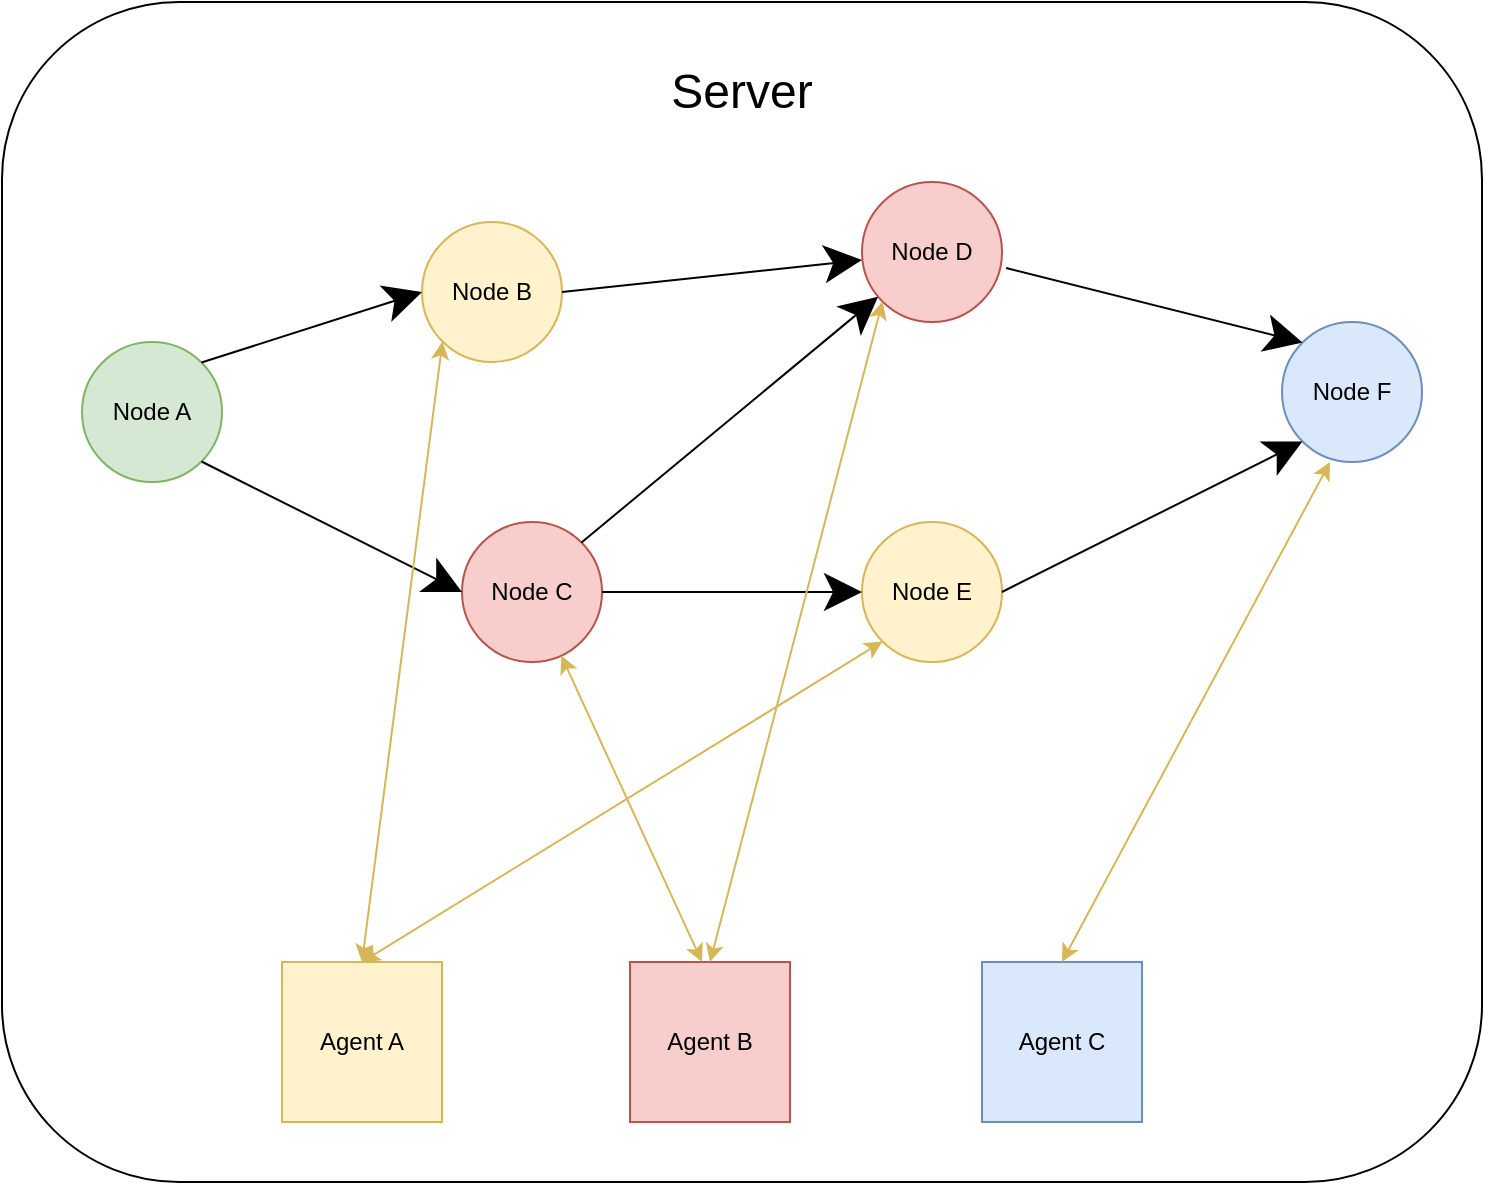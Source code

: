 <mxfile version="24.8.2">
  <diagram name="ページ1" id="fggOw00aKEGHQSjqH7mn">
    <mxGraphModel dx="929" dy="550" grid="1" gridSize="10" guides="1" tooltips="1" connect="1" arrows="1" fold="1" page="1" pageScale="1" pageWidth="827" pageHeight="1169" math="0" shadow="0">
      <root>
        <mxCell id="0" />
        <mxCell id="1" parent="0" />
        <mxCell id="pP3HvTK47zw7e1M1eDcl-1" value="Node A" style="ellipse;whiteSpace=wrap;html=1;fillColor=#d5e8d4;strokeColor=#82b366;" parent="1" vertex="1">
          <mxGeometry x="60" y="210" width="70" height="70" as="geometry" />
        </mxCell>
        <mxCell id="pP3HvTK47zw7e1M1eDcl-3" value="Node B" style="ellipse;whiteSpace=wrap;html=1;fillColor=#fff2cc;strokeColor=#d6b656;" parent="1" vertex="1">
          <mxGeometry x="230" y="150" width="70" height="70" as="geometry" />
        </mxCell>
        <mxCell id="pP3HvTK47zw7e1M1eDcl-4" value="Node C" style="ellipse;whiteSpace=wrap;html=1;fillColor=#f8cecc;strokeColor=#b85450;" parent="1" vertex="1">
          <mxGeometry x="250" y="300" width="70" height="70" as="geometry" />
        </mxCell>
        <mxCell id="pP3HvTK47zw7e1M1eDcl-5" value="Node D" style="ellipse;whiteSpace=wrap;html=1;fillColor=#f8cecc;strokeColor=#b85450;" parent="1" vertex="1">
          <mxGeometry x="450" y="130" width="70" height="70" as="geometry" />
        </mxCell>
        <mxCell id="pP3HvTK47zw7e1M1eDcl-6" value="Node E" style="ellipse;whiteSpace=wrap;html=1;fillColor=#fff2cc;strokeColor=#d6b656;" parent="1" vertex="1">
          <mxGeometry x="450" y="300" width="70" height="70" as="geometry" />
        </mxCell>
        <mxCell id="pP3HvTK47zw7e1M1eDcl-7" value="Node F" style="ellipse;whiteSpace=wrap;html=1;fillColor=#dae8fc;strokeColor=#6c8ebf;" parent="1" vertex="1">
          <mxGeometry x="660" y="200" width="70" height="70" as="geometry" />
        </mxCell>
        <mxCell id="pP3HvTK47zw7e1M1eDcl-8" value="" style="endArrow=classic;html=1;rounded=0;exitX=1;exitY=0;exitDx=0;exitDy=0;jumpSize=6;endSize=16;" parent="1" edge="1">
          <mxGeometry width="50" height="50" relative="1" as="geometry">
            <mxPoint x="119.749" y="220.251" as="sourcePoint" />
            <mxPoint x="230" y="185" as="targetPoint" />
          </mxGeometry>
        </mxCell>
        <mxCell id="pP3HvTK47zw7e1M1eDcl-9" value="" style="endArrow=classic;html=1;rounded=0;entryX=0;entryY=0.5;entryDx=0;entryDy=0;exitX=1;exitY=1;exitDx=0;exitDy=0;endSize=16;" parent="1" target="pP3HvTK47zw7e1M1eDcl-4" edge="1">
          <mxGeometry width="50" height="50" relative="1" as="geometry">
            <mxPoint x="119.749" y="269.749" as="sourcePoint" />
            <mxPoint x="500" y="370" as="targetPoint" />
          </mxGeometry>
        </mxCell>
        <mxCell id="pP3HvTK47zw7e1M1eDcl-10" value="" style="endArrow=classic;html=1;rounded=0;exitX=1;exitY=0.5;exitDx=0;exitDy=0;endSize=16;" parent="1" source="pP3HvTK47zw7e1M1eDcl-3" edge="1">
          <mxGeometry width="50" height="50" relative="1" as="geometry">
            <mxPoint x="330" y="220" as="sourcePoint" />
            <mxPoint x="450" y="169" as="targetPoint" />
          </mxGeometry>
        </mxCell>
        <mxCell id="pP3HvTK47zw7e1M1eDcl-11" value="" style="endArrow=classic;html=1;rounded=0;exitX=1;exitY=0.5;exitDx=0;exitDy=0;entryX=0;entryY=1;entryDx=0;entryDy=0;endSize=16;" parent="1" source="pP3HvTK47zw7e1M1eDcl-6" target="pP3HvTK47zw7e1M1eDcl-7" edge="1">
          <mxGeometry width="50" height="50" relative="1" as="geometry">
            <mxPoint x="570" y="400" as="sourcePoint" />
            <mxPoint x="620" y="350" as="targetPoint" />
          </mxGeometry>
        </mxCell>
        <mxCell id="pP3HvTK47zw7e1M1eDcl-12" value="" style="endArrow=classic;html=1;rounded=0;exitX=1.029;exitY=0.614;exitDx=0;exitDy=0;entryX=0;entryY=0;entryDx=0;entryDy=0;exitPerimeter=0;endSize=16;" parent="1" source="pP3HvTK47zw7e1M1eDcl-5" target="pP3HvTK47zw7e1M1eDcl-7" edge="1">
          <mxGeometry width="50" height="50" relative="1" as="geometry">
            <mxPoint x="519.999" y="180.001" as="sourcePoint" />
            <mxPoint x="521.25" y="249.75" as="targetPoint" />
          </mxGeometry>
        </mxCell>
        <mxCell id="pP3HvTK47zw7e1M1eDcl-13" value="" style="endArrow=classic;html=1;rounded=0;exitX=1;exitY=0.5;exitDx=0;exitDy=0;entryX=0;entryY=0.5;entryDx=0;entryDy=0;endSize=16;" parent="1" source="pP3HvTK47zw7e1M1eDcl-4" target="pP3HvTK47zw7e1M1eDcl-6" edge="1">
          <mxGeometry width="50" height="50" relative="1" as="geometry">
            <mxPoint x="450" y="420" as="sourcePoint" />
            <mxPoint x="390" y="230" as="targetPoint" />
          </mxGeometry>
        </mxCell>
        <mxCell id="pP3HvTK47zw7e1M1eDcl-14" value="" style="endArrow=classic;html=1;rounded=0;exitX=1;exitY=0;exitDx=0;exitDy=0;endSize=16;" parent="1" source="pP3HvTK47zw7e1M1eDcl-4" target="pP3HvTK47zw7e1M1eDcl-5" edge="1">
          <mxGeometry width="50" height="50" relative="1" as="geometry">
            <mxPoint x="450" y="420" as="sourcePoint" />
            <mxPoint x="500" y="370" as="targetPoint" />
          </mxGeometry>
        </mxCell>
        <mxCell id="pP3HvTK47zw7e1M1eDcl-15" value="Agent A" style="whiteSpace=wrap;html=1;aspect=fixed;fillColor=#fff2cc;strokeColor=#d6b656;" parent="1" vertex="1">
          <mxGeometry x="160" y="520" width="80" height="80" as="geometry" />
        </mxCell>
        <mxCell id="pP3HvTK47zw7e1M1eDcl-17" value="Agent C" style="whiteSpace=wrap;html=1;aspect=fixed;fillColor=#dae8fc;strokeColor=#6c8ebf;" parent="1" vertex="1">
          <mxGeometry x="510" y="520" width="80" height="80" as="geometry" />
        </mxCell>
        <mxCell id="pP3HvTK47zw7e1M1eDcl-18" value="Agent B" style="whiteSpace=wrap;html=1;aspect=fixed;fillColor=#f8cecc;strokeColor=#b85450;" parent="1" vertex="1">
          <mxGeometry x="334" y="520" width="80" height="80" as="geometry" />
        </mxCell>
        <mxCell id="pP3HvTK47zw7e1M1eDcl-19" value="" style="endArrow=classic;html=1;rounded=0;exitX=0.5;exitY=0;exitDx=0;exitDy=0;entryX=0;entryY=1;entryDx=0;entryDy=0;fillColor=#fff2cc;strokeColor=#d6b656;startArrow=classic;startFill=1;endFill=1;" parent="1" source="pP3HvTK47zw7e1M1eDcl-15" target="pP3HvTK47zw7e1M1eDcl-3" edge="1">
          <mxGeometry width="50" height="50" relative="1" as="geometry">
            <mxPoint x="450" y="470" as="sourcePoint" />
            <mxPoint x="500" y="420" as="targetPoint" />
          </mxGeometry>
        </mxCell>
        <mxCell id="pP3HvTK47zw7e1M1eDcl-20" value="" style="endArrow=classic;html=1;rounded=0;exitX=0.5;exitY=0;exitDx=0;exitDy=0;entryX=0;entryY=1;entryDx=0;entryDy=0;fillColor=#fff2cc;strokeColor=#d6b656;endFill=1;startArrow=classic;startFill=1;" parent="1" source="pP3HvTK47zw7e1M1eDcl-18" target="pP3HvTK47zw7e1M1eDcl-5" edge="1">
          <mxGeometry width="50" height="50" relative="1" as="geometry">
            <mxPoint x="450" y="410" as="sourcePoint" />
            <mxPoint x="500" y="360" as="targetPoint" />
          </mxGeometry>
        </mxCell>
        <mxCell id="pP3HvTK47zw7e1M1eDcl-21" value="" style="endArrow=classic;html=1;rounded=0;entryX=0;entryY=1;entryDx=0;entryDy=0;exitX=0.5;exitY=0;exitDx=0;exitDy=0;fillColor=#fff2cc;strokeColor=#d6b656;startArrow=classic;startFill=1;endFill=1;" parent="1" source="pP3HvTK47zw7e1M1eDcl-15" target="pP3HvTK47zw7e1M1eDcl-6" edge="1">
          <mxGeometry width="50" height="50" relative="1" as="geometry">
            <mxPoint x="200" y="500" as="sourcePoint" />
            <mxPoint x="500" y="360" as="targetPoint" />
          </mxGeometry>
        </mxCell>
        <mxCell id="pP3HvTK47zw7e1M1eDcl-23" value="" style="endArrow=classic;html=1;rounded=0;fillColor=#fff2cc;strokeColor=#d6b656;startArrow=classic;startFill=1;endFill=1;" parent="1" target="pP3HvTK47zw7e1M1eDcl-4" edge="1">
          <mxGeometry width="50" height="50" relative="1" as="geometry">
            <mxPoint x="370" y="520" as="sourcePoint" />
            <mxPoint x="500" y="360" as="targetPoint" />
          </mxGeometry>
        </mxCell>
        <mxCell id="pP3HvTK47zw7e1M1eDcl-24" value="" style="endArrow=classic;html=1;rounded=0;exitX=0.5;exitY=0;exitDx=0;exitDy=0;entryX=0.343;entryY=1;entryDx=0;entryDy=0;entryPerimeter=0;fillColor=#fff2cc;strokeColor=#d6b656;startArrow=classic;startFill=1;endFill=1;" parent="1" source="pP3HvTK47zw7e1M1eDcl-17" target="pP3HvTK47zw7e1M1eDcl-7" edge="1">
          <mxGeometry width="50" height="50" relative="1" as="geometry">
            <mxPoint x="450" y="410" as="sourcePoint" />
            <mxPoint x="500" y="360" as="targetPoint" />
          </mxGeometry>
        </mxCell>
        <mxCell id="pP3HvTK47zw7e1M1eDcl-30" value="" style="rounded=1;whiteSpace=wrap;html=1;fillColor=none;" parent="1" vertex="1">
          <mxGeometry x="20" y="40" width="740" height="590" as="geometry" />
        </mxCell>
        <mxCell id="pP3HvTK47zw7e1M1eDcl-34" value="&lt;font style=&quot;font-size: 24px;&quot;&gt;Server&lt;/font&gt;" style="text;html=1;align=center;verticalAlign=middle;whiteSpace=wrap;rounded=0;" parent="1" vertex="1">
          <mxGeometry x="322" y="60" width="136" height="50" as="geometry" />
        </mxCell>
      </root>
    </mxGraphModel>
  </diagram>
</mxfile>
